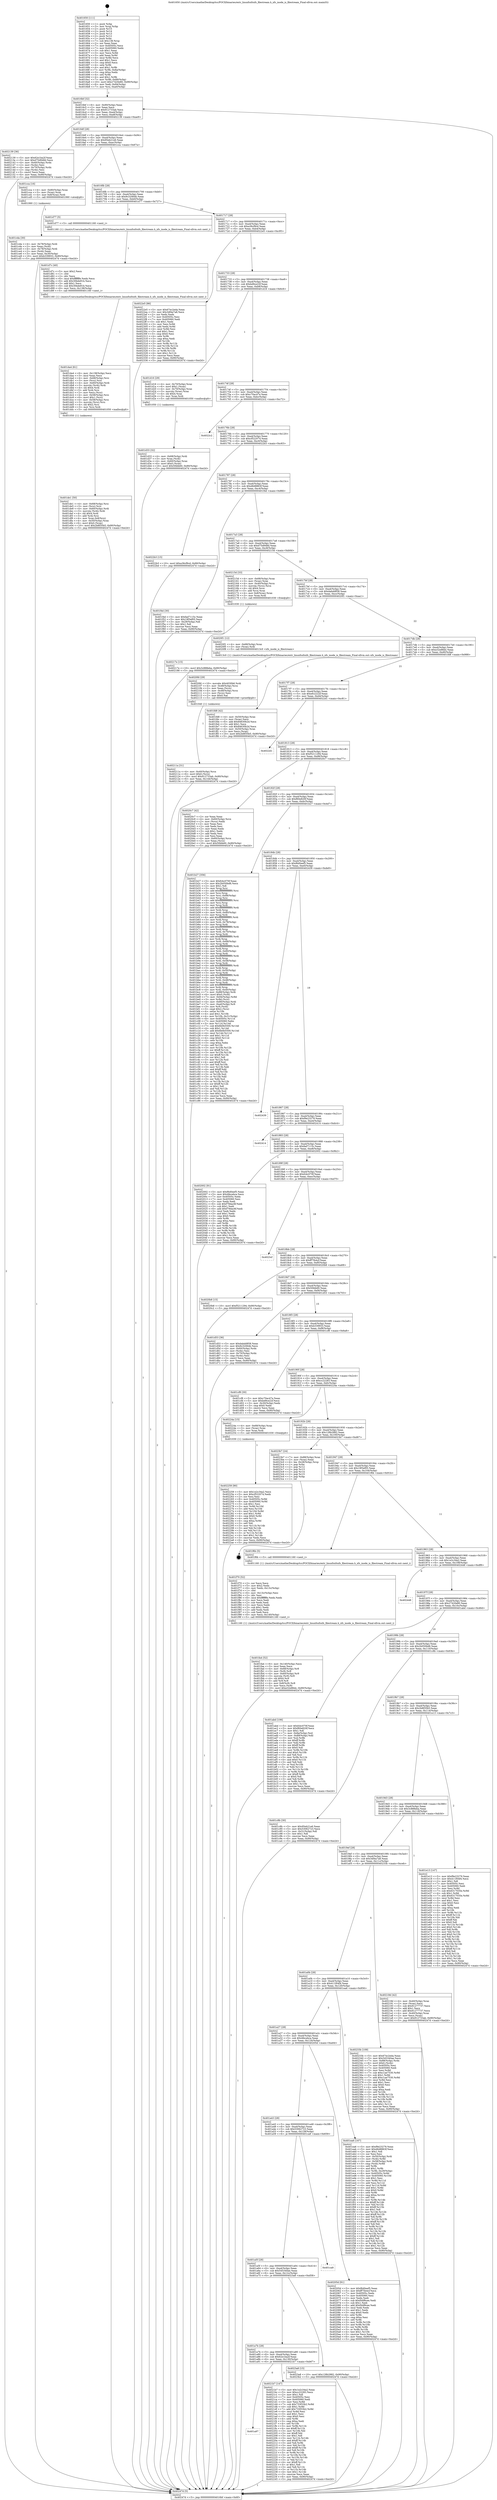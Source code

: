 digraph "0x401650" {
  label = "0x401650 (/mnt/c/Users/mathe/Desktop/tcc/POCII/binaries/extr_linuxfsxfsxfs_filestream.h_xfs_inode_is_filestream_Final-ollvm.out::main(0))"
  labelloc = "t"
  node[shape=record]

  Entry [label="",width=0.3,height=0.3,shape=circle,fillcolor=black,style=filled]
  "0x4016bf" [label="{
     0x4016bf [32]\l
     | [instrs]\l
     &nbsp;&nbsp;0x4016bf \<+6\>: mov -0x90(%rbp),%eax\l
     &nbsp;&nbsp;0x4016c5 \<+2\>: mov %eax,%ecx\l
     &nbsp;&nbsp;0x4016c7 \<+6\>: sub $0x912733ab,%ecx\l
     &nbsp;&nbsp;0x4016cd \<+6\>: mov %eax,-0xa4(%rbp)\l
     &nbsp;&nbsp;0x4016d3 \<+6\>: mov %ecx,-0xa8(%rbp)\l
     &nbsp;&nbsp;0x4016d9 \<+6\>: je 0000000000402139 \<main+0xae9\>\l
  }"]
  "0x402139" [label="{
     0x402139 [36]\l
     | [instrs]\l
     &nbsp;&nbsp;0x402139 \<+5\>: mov $0x62e1ba2f,%eax\l
     &nbsp;&nbsp;0x40213e \<+5\>: mov $0xd75d948d,%ecx\l
     &nbsp;&nbsp;0x402143 \<+4\>: mov -0x40(%rbp),%rdx\l
     &nbsp;&nbsp;0x402147 \<+2\>: mov (%rdx),%esi\l
     &nbsp;&nbsp;0x402149 \<+4\>: mov -0x70(%rbp),%rdx\l
     &nbsp;&nbsp;0x40214d \<+2\>: cmp (%rdx),%esi\l
     &nbsp;&nbsp;0x40214f \<+3\>: cmovl %ecx,%eax\l
     &nbsp;&nbsp;0x402152 \<+6\>: mov %eax,-0x90(%rbp)\l
     &nbsp;&nbsp;0x402158 \<+5\>: jmp 000000000040247d \<main+0xe2d\>\l
  }"]
  "0x4016df" [label="{
     0x4016df [28]\l
     | [instrs]\l
     &nbsp;&nbsp;0x4016df \<+5\>: jmp 00000000004016e4 \<main+0x94\>\l
     &nbsp;&nbsp;0x4016e4 \<+6\>: mov -0xa4(%rbp),%eax\l
     &nbsp;&nbsp;0x4016ea \<+5\>: sub $0x95eb21e6,%eax\l
     &nbsp;&nbsp;0x4016ef \<+6\>: mov %eax,-0xac(%rbp)\l
     &nbsp;&nbsp;0x4016f5 \<+6\>: je 0000000000401cca \<main+0x67a\>\l
  }"]
  Exit [label="",width=0.3,height=0.3,shape=circle,fillcolor=black,style=filled,peripheries=2]
  "0x401cca" [label="{
     0x401cca [16]\l
     | [instrs]\l
     &nbsp;&nbsp;0x401cca \<+4\>: mov -0x80(%rbp),%rax\l
     &nbsp;&nbsp;0x401cce \<+3\>: mov (%rax),%rax\l
     &nbsp;&nbsp;0x401cd1 \<+4\>: mov 0x8(%rax),%rdi\l
     &nbsp;&nbsp;0x401cd5 \<+5\>: call 0000000000401060 \<atoi@plt\>\l
     | [calls]\l
     &nbsp;&nbsp;0x401060 \{1\} (unknown)\l
  }"]
  "0x4016fb" [label="{
     0x4016fb [28]\l
     | [instrs]\l
     &nbsp;&nbsp;0x4016fb \<+5\>: jmp 0000000000401700 \<main+0xb0\>\l
     &nbsp;&nbsp;0x401700 \<+6\>: mov -0xa4(%rbp),%eax\l
     &nbsp;&nbsp;0x401706 \<+5\>: sub $0x9c32064b,%eax\l
     &nbsp;&nbsp;0x40170b \<+6\>: mov %eax,-0xb0(%rbp)\l
     &nbsp;&nbsp;0x401711 \<+6\>: je 0000000000401d77 \<main+0x727\>\l
  }"]
  "0x402259" [label="{
     0x402259 [90]\l
     | [instrs]\l
     &nbsp;&nbsp;0x402259 \<+5\>: mov $0x1e2c34a2,%ecx\l
     &nbsp;&nbsp;0x40225e \<+5\>: mov $0xcf522074,%edx\l
     &nbsp;&nbsp;0x402263 \<+2\>: xor %esi,%esi\l
     &nbsp;&nbsp;0x402265 \<+8\>: mov 0x40505c,%r8d\l
     &nbsp;&nbsp;0x40226d \<+8\>: mov 0x405060,%r9d\l
     &nbsp;&nbsp;0x402275 \<+3\>: sub $0x1,%esi\l
     &nbsp;&nbsp;0x402278 \<+3\>: mov %r8d,%r10d\l
     &nbsp;&nbsp;0x40227b \<+3\>: add %esi,%r10d\l
     &nbsp;&nbsp;0x40227e \<+4\>: imul %r10d,%r8d\l
     &nbsp;&nbsp;0x402282 \<+4\>: and $0x1,%r8d\l
     &nbsp;&nbsp;0x402286 \<+4\>: cmp $0x0,%r8d\l
     &nbsp;&nbsp;0x40228a \<+4\>: sete %r11b\l
     &nbsp;&nbsp;0x40228e \<+4\>: cmp $0xa,%r9d\l
     &nbsp;&nbsp;0x402292 \<+3\>: setl %bl\l
     &nbsp;&nbsp;0x402295 \<+3\>: mov %r11b,%r14b\l
     &nbsp;&nbsp;0x402298 \<+3\>: and %bl,%r14b\l
     &nbsp;&nbsp;0x40229b \<+3\>: xor %bl,%r11b\l
     &nbsp;&nbsp;0x40229e \<+3\>: or %r11b,%r14b\l
     &nbsp;&nbsp;0x4022a1 \<+4\>: test $0x1,%r14b\l
     &nbsp;&nbsp;0x4022a5 \<+3\>: cmovne %edx,%ecx\l
     &nbsp;&nbsp;0x4022a8 \<+6\>: mov %ecx,-0x90(%rbp)\l
     &nbsp;&nbsp;0x4022ae \<+5\>: jmp 000000000040247d \<main+0xe2d\>\l
  }"]
  "0x401d77" [label="{
     0x401d77 [5]\l
     | [instrs]\l
     &nbsp;&nbsp;0x401d77 \<+5\>: call 0000000000401160 \<next_i\>\l
     | [calls]\l
     &nbsp;&nbsp;0x401160 \{1\} (/mnt/c/Users/mathe/Desktop/tcc/POCII/binaries/extr_linuxfsxfsxfs_filestream.h_xfs_inode_is_filestream_Final-ollvm.out::next_i)\l
  }"]
  "0x401717" [label="{
     0x401717 [28]\l
     | [instrs]\l
     &nbsp;&nbsp;0x401717 \<+5\>: jmp 000000000040171c \<main+0xcc\>\l
     &nbsp;&nbsp;0x40171c \<+6\>: mov -0xa4(%rbp),%eax\l
     &nbsp;&nbsp;0x401722 \<+5\>: sub $0xa36cf9cd,%eax\l
     &nbsp;&nbsp;0x401727 \<+6\>: mov %eax,-0xb4(%rbp)\l
     &nbsp;&nbsp;0x40172d \<+6\>: je 00000000004022e5 \<main+0xc95\>\l
  }"]
  "0x401a97" [label="{
     0x401a97\l
  }", style=dashed]
  "0x4022e5" [label="{
     0x4022e5 [86]\l
     | [instrs]\l
     &nbsp;&nbsp;0x4022e5 \<+5\>: mov $0x67ec2eda,%eax\l
     &nbsp;&nbsp;0x4022ea \<+5\>: mov $0x3df4a7a8,%ecx\l
     &nbsp;&nbsp;0x4022ef \<+2\>: xor %edx,%edx\l
     &nbsp;&nbsp;0x4022f1 \<+7\>: mov 0x40505c,%esi\l
     &nbsp;&nbsp;0x4022f8 \<+7\>: mov 0x405060,%edi\l
     &nbsp;&nbsp;0x4022ff \<+3\>: sub $0x1,%edx\l
     &nbsp;&nbsp;0x402302 \<+3\>: mov %esi,%r8d\l
     &nbsp;&nbsp;0x402305 \<+3\>: add %edx,%r8d\l
     &nbsp;&nbsp;0x402308 \<+4\>: imul %r8d,%esi\l
     &nbsp;&nbsp;0x40230c \<+3\>: and $0x1,%esi\l
     &nbsp;&nbsp;0x40230f \<+3\>: cmp $0x0,%esi\l
     &nbsp;&nbsp;0x402312 \<+4\>: sete %r9b\l
     &nbsp;&nbsp;0x402316 \<+3\>: cmp $0xa,%edi\l
     &nbsp;&nbsp;0x402319 \<+4\>: setl %r10b\l
     &nbsp;&nbsp;0x40231d \<+3\>: mov %r9b,%r11b\l
     &nbsp;&nbsp;0x402320 \<+3\>: and %r10b,%r11b\l
     &nbsp;&nbsp;0x402323 \<+3\>: xor %r10b,%r9b\l
     &nbsp;&nbsp;0x402326 \<+3\>: or %r9b,%r11b\l
     &nbsp;&nbsp;0x402329 \<+4\>: test $0x1,%r11b\l
     &nbsp;&nbsp;0x40232d \<+3\>: cmovne %ecx,%eax\l
     &nbsp;&nbsp;0x402330 \<+6\>: mov %eax,-0x90(%rbp)\l
     &nbsp;&nbsp;0x402336 \<+5\>: jmp 000000000040247d \<main+0xe2d\>\l
  }"]
  "0x401733" [label="{
     0x401733 [28]\l
     | [instrs]\l
     &nbsp;&nbsp;0x401733 \<+5\>: jmp 0000000000401738 \<main+0xe8\>\l
     &nbsp;&nbsp;0x401738 \<+6\>: mov -0xa4(%rbp),%eax\l
     &nbsp;&nbsp;0x40173e \<+5\>: sub $0xbd9ce22f,%eax\l
     &nbsp;&nbsp;0x401743 \<+6\>: mov %eax,-0xb8(%rbp)\l
     &nbsp;&nbsp;0x401749 \<+6\>: je 0000000000401d16 \<main+0x6c6\>\l
  }"]
  "0x4021b7" [label="{
     0x4021b7 [147]\l
     | [instrs]\l
     &nbsp;&nbsp;0x4021b7 \<+5\>: mov $0x1e2c34a2,%eax\l
     &nbsp;&nbsp;0x4021bc \<+5\>: mov $0xcc22283,%ecx\l
     &nbsp;&nbsp;0x4021c1 \<+2\>: mov $0x1,%dl\l
     &nbsp;&nbsp;0x4021c3 \<+7\>: mov 0x40505c,%esi\l
     &nbsp;&nbsp;0x4021ca \<+7\>: mov 0x405060,%edi\l
     &nbsp;&nbsp;0x4021d1 \<+3\>: mov %esi,%r8d\l
     &nbsp;&nbsp;0x4021d4 \<+7\>: sub $0x733f33b2,%r8d\l
     &nbsp;&nbsp;0x4021db \<+4\>: sub $0x1,%r8d\l
     &nbsp;&nbsp;0x4021df \<+7\>: add $0x733f33b2,%r8d\l
     &nbsp;&nbsp;0x4021e6 \<+4\>: imul %r8d,%esi\l
     &nbsp;&nbsp;0x4021ea \<+3\>: and $0x1,%esi\l
     &nbsp;&nbsp;0x4021ed \<+3\>: cmp $0x0,%esi\l
     &nbsp;&nbsp;0x4021f0 \<+4\>: sete %r9b\l
     &nbsp;&nbsp;0x4021f4 \<+3\>: cmp $0xa,%edi\l
     &nbsp;&nbsp;0x4021f7 \<+4\>: setl %r10b\l
     &nbsp;&nbsp;0x4021fb \<+3\>: mov %r9b,%r11b\l
     &nbsp;&nbsp;0x4021fe \<+4\>: xor $0xff,%r11b\l
     &nbsp;&nbsp;0x402202 \<+3\>: mov %r10b,%bl\l
     &nbsp;&nbsp;0x402205 \<+3\>: xor $0xff,%bl\l
     &nbsp;&nbsp;0x402208 \<+3\>: xor $0x1,%dl\l
     &nbsp;&nbsp;0x40220b \<+3\>: mov %r11b,%r14b\l
     &nbsp;&nbsp;0x40220e \<+4\>: and $0xff,%r14b\l
     &nbsp;&nbsp;0x402212 \<+3\>: and %dl,%r9b\l
     &nbsp;&nbsp;0x402215 \<+3\>: mov %bl,%r15b\l
     &nbsp;&nbsp;0x402218 \<+4\>: and $0xff,%r15b\l
     &nbsp;&nbsp;0x40221c \<+3\>: and %dl,%r10b\l
     &nbsp;&nbsp;0x40221f \<+3\>: or %r9b,%r14b\l
     &nbsp;&nbsp;0x402222 \<+3\>: or %r10b,%r15b\l
     &nbsp;&nbsp;0x402225 \<+3\>: xor %r15b,%r14b\l
     &nbsp;&nbsp;0x402228 \<+3\>: or %bl,%r11b\l
     &nbsp;&nbsp;0x40222b \<+4\>: xor $0xff,%r11b\l
     &nbsp;&nbsp;0x40222f \<+3\>: or $0x1,%dl\l
     &nbsp;&nbsp;0x402232 \<+3\>: and %dl,%r11b\l
     &nbsp;&nbsp;0x402235 \<+3\>: or %r11b,%r14b\l
     &nbsp;&nbsp;0x402238 \<+4\>: test $0x1,%r14b\l
     &nbsp;&nbsp;0x40223c \<+3\>: cmovne %ecx,%eax\l
     &nbsp;&nbsp;0x40223f \<+6\>: mov %eax,-0x90(%rbp)\l
     &nbsp;&nbsp;0x402245 \<+5\>: jmp 000000000040247d \<main+0xe2d\>\l
  }"]
  "0x401d16" [label="{
     0x401d16 [29]\l
     | [instrs]\l
     &nbsp;&nbsp;0x401d16 \<+4\>: mov -0x70(%rbp),%rax\l
     &nbsp;&nbsp;0x401d1a \<+6\>: movl $0x1,(%rax)\l
     &nbsp;&nbsp;0x401d20 \<+4\>: mov -0x70(%rbp),%rax\l
     &nbsp;&nbsp;0x401d24 \<+3\>: movslq (%rax),%rax\l
     &nbsp;&nbsp;0x401d27 \<+4\>: shl $0x4,%rax\l
     &nbsp;&nbsp;0x401d2b \<+3\>: mov %rax,%rdi\l
     &nbsp;&nbsp;0x401d2e \<+5\>: call 0000000000401050 \<malloc@plt\>\l
     | [calls]\l
     &nbsp;&nbsp;0x401050 \{1\} (unknown)\l
  }"]
  "0x40174f" [label="{
     0x40174f [28]\l
     | [instrs]\l
     &nbsp;&nbsp;0x40174f \<+5\>: jmp 0000000000401754 \<main+0x104\>\l
     &nbsp;&nbsp;0x401754 \<+6\>: mov -0xa4(%rbp),%eax\l
     &nbsp;&nbsp;0x40175a \<+5\>: sub $0xc70ac47e,%eax\l
     &nbsp;&nbsp;0x40175f \<+6\>: mov %eax,-0xbc(%rbp)\l
     &nbsp;&nbsp;0x401765 \<+6\>: je 00000000004022c2 \<main+0xc72\>\l
  }"]
  "0x401a7b" [label="{
     0x401a7b [28]\l
     | [instrs]\l
     &nbsp;&nbsp;0x401a7b \<+5\>: jmp 0000000000401a80 \<main+0x430\>\l
     &nbsp;&nbsp;0x401a80 \<+6\>: mov -0xa4(%rbp),%eax\l
     &nbsp;&nbsp;0x401a86 \<+5\>: sub $0x62e1ba2f,%eax\l
     &nbsp;&nbsp;0x401a8b \<+6\>: mov %eax,-0x130(%rbp)\l
     &nbsp;&nbsp;0x401a91 \<+6\>: je 00000000004021b7 \<main+0xb67\>\l
  }"]
  "0x4022c2" [label="{
     0x4022c2\l
  }", style=dashed]
  "0x40176b" [label="{
     0x40176b [28]\l
     | [instrs]\l
     &nbsp;&nbsp;0x40176b \<+5\>: jmp 0000000000401770 \<main+0x120\>\l
     &nbsp;&nbsp;0x401770 \<+6\>: mov -0xa4(%rbp),%eax\l
     &nbsp;&nbsp;0x401776 \<+5\>: sub $0xcf522074,%eax\l
     &nbsp;&nbsp;0x40177b \<+6\>: mov %eax,-0xc0(%rbp)\l
     &nbsp;&nbsp;0x401781 \<+6\>: je 00000000004022b3 \<main+0xc63\>\l
  }"]
  "0x4023a8" [label="{
     0x4023a8 [15]\l
     | [instrs]\l
     &nbsp;&nbsp;0x4023a8 \<+10\>: movl $0x128b2882,-0x90(%rbp)\l
     &nbsp;&nbsp;0x4023b2 \<+5\>: jmp 000000000040247d \<main+0xe2d\>\l
  }"]
  "0x4022b3" [label="{
     0x4022b3 [15]\l
     | [instrs]\l
     &nbsp;&nbsp;0x4022b3 \<+10\>: movl $0xa36cf9cd,-0x90(%rbp)\l
     &nbsp;&nbsp;0x4022bd \<+5\>: jmp 000000000040247d \<main+0xe2d\>\l
  }"]
  "0x401787" [label="{
     0x401787 [28]\l
     | [instrs]\l
     &nbsp;&nbsp;0x401787 \<+5\>: jmp 000000000040178c \<main+0x13c\>\l
     &nbsp;&nbsp;0x40178c \<+6\>: mov -0xa4(%rbp),%eax\l
     &nbsp;&nbsp;0x401792 \<+5\>: sub $0xd6d8863f,%eax\l
     &nbsp;&nbsp;0x401797 \<+6\>: mov %eax,-0xc4(%rbp)\l
     &nbsp;&nbsp;0x40179d \<+6\>: je 0000000000401f4d \<main+0x8fd\>\l
  }"]
  "0x401a5f" [label="{
     0x401a5f [28]\l
     | [instrs]\l
     &nbsp;&nbsp;0x401a5f \<+5\>: jmp 0000000000401a64 \<main+0x414\>\l
     &nbsp;&nbsp;0x401a64 \<+6\>: mov -0xa4(%rbp),%eax\l
     &nbsp;&nbsp;0x401a6a \<+5\>: sub $0x545340ae,%eax\l
     &nbsp;&nbsp;0x401a6f \<+6\>: mov %eax,-0x12c(%rbp)\l
     &nbsp;&nbsp;0x401a75 \<+6\>: je 00000000004023a8 \<main+0xd58\>\l
  }"]
  "0x401f4d" [label="{
     0x401f4d [30]\l
     | [instrs]\l
     &nbsp;&nbsp;0x401f4d \<+5\>: mov $0xfad7115c,%eax\l
     &nbsp;&nbsp;0x401f52 \<+5\>: mov $0x19f3ef05,%ecx\l
     &nbsp;&nbsp;0x401f57 \<+3\>: mov -0x29(%rbp),%dl\l
     &nbsp;&nbsp;0x401f5a \<+3\>: test $0x1,%dl\l
     &nbsp;&nbsp;0x401f5d \<+3\>: cmovne %ecx,%eax\l
     &nbsp;&nbsp;0x401f60 \<+6\>: mov %eax,-0x90(%rbp)\l
     &nbsp;&nbsp;0x401f66 \<+5\>: jmp 000000000040247d \<main+0xe2d\>\l
  }"]
  "0x4017a3" [label="{
     0x4017a3 [28]\l
     | [instrs]\l
     &nbsp;&nbsp;0x4017a3 \<+5\>: jmp 00000000004017a8 \<main+0x158\>\l
     &nbsp;&nbsp;0x4017a8 \<+6\>: mov -0xa4(%rbp),%eax\l
     &nbsp;&nbsp;0x4017ae \<+5\>: sub $0xd75d948d,%eax\l
     &nbsp;&nbsp;0x4017b3 \<+6\>: mov %eax,-0xc8(%rbp)\l
     &nbsp;&nbsp;0x4017b9 \<+6\>: je 000000000040215d \<main+0xb0d\>\l
  }"]
  "0x401ca9" [label="{
     0x401ca9\l
  }", style=dashed]
  "0x40215d" [label="{
     0x40215d [33]\l
     | [instrs]\l
     &nbsp;&nbsp;0x40215d \<+4\>: mov -0x68(%rbp),%rax\l
     &nbsp;&nbsp;0x402161 \<+3\>: mov (%rax),%rax\l
     &nbsp;&nbsp;0x402164 \<+4\>: mov -0x40(%rbp),%rcx\l
     &nbsp;&nbsp;0x402168 \<+3\>: movslq (%rcx),%rcx\l
     &nbsp;&nbsp;0x40216b \<+4\>: shl $0x4,%rcx\l
     &nbsp;&nbsp;0x40216f \<+3\>: add %rcx,%rax\l
     &nbsp;&nbsp;0x402172 \<+4\>: mov 0x8(%rax),%rax\l
     &nbsp;&nbsp;0x402176 \<+3\>: mov %rax,%rdi\l
     &nbsp;&nbsp;0x402179 \<+5\>: call 0000000000401030 \<free@plt\>\l
     | [calls]\l
     &nbsp;&nbsp;0x401030 \{1\} (unknown)\l
  }"]
  "0x4017bf" [label="{
     0x4017bf [28]\l
     | [instrs]\l
     &nbsp;&nbsp;0x4017bf \<+5\>: jmp 00000000004017c4 \<main+0x174\>\l
     &nbsp;&nbsp;0x4017c4 \<+6\>: mov -0xa4(%rbp),%eax\l
     &nbsp;&nbsp;0x4017ca \<+5\>: sub $0xdabdd858,%eax\l
     &nbsp;&nbsp;0x4017cf \<+6\>: mov %eax,-0xcc(%rbp)\l
     &nbsp;&nbsp;0x4017d5 \<+6\>: je 00000000004020f1 \<main+0xaa1\>\l
  }"]
  "0x40217e" [label="{
     0x40217e [15]\l
     | [instrs]\l
     &nbsp;&nbsp;0x40217e \<+10\>: movl $0x3c888eba,-0x90(%rbp)\l
     &nbsp;&nbsp;0x402188 \<+5\>: jmp 000000000040247d \<main+0xe2d\>\l
  }"]
  "0x4020f1" [label="{
     0x4020f1 [12]\l
     | [instrs]\l
     &nbsp;&nbsp;0x4020f1 \<+4\>: mov -0x68(%rbp),%rax\l
     &nbsp;&nbsp;0x4020f5 \<+3\>: mov (%rax),%rdi\l
     &nbsp;&nbsp;0x4020f8 \<+5\>: call 00000000004013c0 \<xfs_inode_is_filestream\>\l
     | [calls]\l
     &nbsp;&nbsp;0x4013c0 \{1\} (/mnt/c/Users/mathe/Desktop/tcc/POCII/binaries/extr_linuxfsxfsxfs_filestream.h_xfs_inode_is_filestream_Final-ollvm.out::xfs_inode_is_filestream)\l
  }"]
  "0x4017db" [label="{
     0x4017db [28]\l
     | [instrs]\l
     &nbsp;&nbsp;0x4017db \<+5\>: jmp 00000000004017e0 \<main+0x190\>\l
     &nbsp;&nbsp;0x4017e0 \<+6\>: mov -0xa4(%rbp),%eax\l
     &nbsp;&nbsp;0x4017e6 \<+5\>: sub $0xe32e86dc,%eax\l
     &nbsp;&nbsp;0x4017eb \<+6\>: mov %eax,-0xd0(%rbp)\l
     &nbsp;&nbsp;0x4017f1 \<+6\>: je 0000000000401fd8 \<main+0x988\>\l
  }"]
  "0x40211a" [label="{
     0x40211a [31]\l
     | [instrs]\l
     &nbsp;&nbsp;0x40211a \<+4\>: mov -0x40(%rbp),%rcx\l
     &nbsp;&nbsp;0x40211e \<+6\>: movl $0x0,(%rcx)\l
     &nbsp;&nbsp;0x402124 \<+10\>: movl $0x912733ab,-0x90(%rbp)\l
     &nbsp;&nbsp;0x40212e \<+6\>: mov %eax,-0x144(%rbp)\l
     &nbsp;&nbsp;0x402134 \<+5\>: jmp 000000000040247d \<main+0xe2d\>\l
  }"]
  "0x401fd8" [label="{
     0x401fd8 [42]\l
     | [instrs]\l
     &nbsp;&nbsp;0x401fd8 \<+4\>: mov -0x50(%rbp),%rax\l
     &nbsp;&nbsp;0x401fdc \<+2\>: mov (%rax),%ecx\l
     &nbsp;&nbsp;0x401fde \<+6\>: add $0x84630b2d,%ecx\l
     &nbsp;&nbsp;0x401fe4 \<+3\>: add $0x1,%ecx\l
     &nbsp;&nbsp;0x401fe7 \<+6\>: sub $0x84630b2d,%ecx\l
     &nbsp;&nbsp;0x401fed \<+4\>: mov -0x50(%rbp),%rax\l
     &nbsp;&nbsp;0x401ff1 \<+2\>: mov %ecx,(%rax)\l
     &nbsp;&nbsp;0x401ff3 \<+10\>: movl $0x2b8f35b5,-0x90(%rbp)\l
     &nbsp;&nbsp;0x401ffd \<+5\>: jmp 000000000040247d \<main+0xe2d\>\l
  }"]
  "0x4017f7" [label="{
     0x4017f7 [28]\l
     | [instrs]\l
     &nbsp;&nbsp;0x4017f7 \<+5\>: jmp 00000000004017fc \<main+0x1ac\>\l
     &nbsp;&nbsp;0x4017fc \<+6\>: mov -0xa4(%rbp),%eax\l
     &nbsp;&nbsp;0x401802 \<+5\>: sub $0xefc2222f,%eax\l
     &nbsp;&nbsp;0x401807 \<+6\>: mov %eax,-0xd4(%rbp)\l
     &nbsp;&nbsp;0x40180d \<+6\>: je 00000000004022d1 \<main+0xc81\>\l
  }"]
  "0x4020fd" [label="{
     0x4020fd [29]\l
     | [instrs]\l
     &nbsp;&nbsp;0x4020fd \<+10\>: movabs $0x4030b6,%rdi\l
     &nbsp;&nbsp;0x402107 \<+4\>: mov -0x48(%rbp),%rcx\l
     &nbsp;&nbsp;0x40210b \<+2\>: mov %eax,(%rcx)\l
     &nbsp;&nbsp;0x40210d \<+4\>: mov -0x48(%rbp),%rcx\l
     &nbsp;&nbsp;0x402111 \<+2\>: mov (%rcx),%esi\l
     &nbsp;&nbsp;0x402113 \<+2\>: mov $0x0,%al\l
     &nbsp;&nbsp;0x402115 \<+5\>: call 0000000000401040 \<printf@plt\>\l
     | [calls]\l
     &nbsp;&nbsp;0x401040 \{1\} (unknown)\l
  }"]
  "0x4022d1" [label="{
     0x4022d1\l
  }", style=dashed]
  "0x401813" [label="{
     0x401813 [28]\l
     | [instrs]\l
     &nbsp;&nbsp;0x401813 \<+5\>: jmp 0000000000401818 \<main+0x1c8\>\l
     &nbsp;&nbsp;0x401818 \<+6\>: mov -0xa4(%rbp),%eax\l
     &nbsp;&nbsp;0x40181e \<+5\>: sub $0xf5211294,%eax\l
     &nbsp;&nbsp;0x401823 \<+6\>: mov %eax,-0xd8(%rbp)\l
     &nbsp;&nbsp;0x401829 \<+6\>: je 00000000004020c7 \<main+0xa77\>\l
  }"]
  "0x401a43" [label="{
     0x401a43 [28]\l
     | [instrs]\l
     &nbsp;&nbsp;0x401a43 \<+5\>: jmp 0000000000401a48 \<main+0x3f8\>\l
     &nbsp;&nbsp;0x401a48 \<+6\>: mov -0xa4(%rbp),%eax\l
     &nbsp;&nbsp;0x401a4e \<+5\>: sub $0x53062723,%eax\l
     &nbsp;&nbsp;0x401a53 \<+6\>: mov %eax,-0x128(%rbp)\l
     &nbsp;&nbsp;0x401a59 \<+6\>: je 0000000000401ca9 \<main+0x659\>\l
  }"]
  "0x4020c7" [label="{
     0x4020c7 [42]\l
     | [instrs]\l
     &nbsp;&nbsp;0x4020c7 \<+2\>: xor %eax,%eax\l
     &nbsp;&nbsp;0x4020c9 \<+4\>: mov -0x60(%rbp),%rcx\l
     &nbsp;&nbsp;0x4020cd \<+2\>: mov (%rcx),%edx\l
     &nbsp;&nbsp;0x4020cf \<+2\>: mov %eax,%esi\l
     &nbsp;&nbsp;0x4020d1 \<+2\>: sub %edx,%esi\l
     &nbsp;&nbsp;0x4020d3 \<+2\>: mov %eax,%edx\l
     &nbsp;&nbsp;0x4020d5 \<+3\>: sub $0x1,%edx\l
     &nbsp;&nbsp;0x4020d8 \<+2\>: add %edx,%esi\l
     &nbsp;&nbsp;0x4020da \<+2\>: sub %esi,%eax\l
     &nbsp;&nbsp;0x4020dc \<+4\>: mov -0x60(%rbp),%rcx\l
     &nbsp;&nbsp;0x4020e0 \<+2\>: mov %eax,(%rcx)\l
     &nbsp;&nbsp;0x4020e2 \<+10\>: movl $0x50bfe60,-0x90(%rbp)\l
     &nbsp;&nbsp;0x4020ec \<+5\>: jmp 000000000040247d \<main+0xe2d\>\l
  }"]
  "0x40182f" [label="{
     0x40182f [28]\l
     | [instrs]\l
     &nbsp;&nbsp;0x40182f \<+5\>: jmp 0000000000401834 \<main+0x1e4\>\l
     &nbsp;&nbsp;0x401834 \<+6\>: mov -0xa4(%rbp),%eax\l
     &nbsp;&nbsp;0x40183a \<+5\>: sub $0xf60e820f,%eax\l
     &nbsp;&nbsp;0x40183f \<+6\>: mov %eax,-0xdc(%rbp)\l
     &nbsp;&nbsp;0x401845 \<+6\>: je 0000000000401b27 \<main+0x4d7\>\l
  }"]
  "0x40205d" [label="{
     0x40205d [91]\l
     | [instrs]\l
     &nbsp;&nbsp;0x40205d \<+5\>: mov $0xf6d0eef5,%eax\l
     &nbsp;&nbsp;0x402062 \<+5\>: mov $0xff75b4cf,%ecx\l
     &nbsp;&nbsp;0x402067 \<+7\>: mov 0x40505c,%edx\l
     &nbsp;&nbsp;0x40206e \<+7\>: mov 0x405060,%esi\l
     &nbsp;&nbsp;0x402075 \<+2\>: mov %edx,%edi\l
     &nbsp;&nbsp;0x402077 \<+6\>: sub $0xf44f8cee,%edi\l
     &nbsp;&nbsp;0x40207d \<+3\>: sub $0x1,%edi\l
     &nbsp;&nbsp;0x402080 \<+6\>: add $0xf44f8cee,%edi\l
     &nbsp;&nbsp;0x402086 \<+3\>: imul %edi,%edx\l
     &nbsp;&nbsp;0x402089 \<+3\>: and $0x1,%edx\l
     &nbsp;&nbsp;0x40208c \<+3\>: cmp $0x0,%edx\l
     &nbsp;&nbsp;0x40208f \<+4\>: sete %r8b\l
     &nbsp;&nbsp;0x402093 \<+3\>: cmp $0xa,%esi\l
     &nbsp;&nbsp;0x402096 \<+4\>: setl %r9b\l
     &nbsp;&nbsp;0x40209a \<+3\>: mov %r8b,%r10b\l
     &nbsp;&nbsp;0x40209d \<+3\>: and %r9b,%r10b\l
     &nbsp;&nbsp;0x4020a0 \<+3\>: xor %r9b,%r8b\l
     &nbsp;&nbsp;0x4020a3 \<+3\>: or %r8b,%r10b\l
     &nbsp;&nbsp;0x4020a6 \<+4\>: test $0x1,%r10b\l
     &nbsp;&nbsp;0x4020aa \<+3\>: cmovne %ecx,%eax\l
     &nbsp;&nbsp;0x4020ad \<+6\>: mov %eax,-0x90(%rbp)\l
     &nbsp;&nbsp;0x4020b3 \<+5\>: jmp 000000000040247d \<main+0xe2d\>\l
  }"]
  "0x401b27" [label="{
     0x401b27 [356]\l
     | [instrs]\l
     &nbsp;&nbsp;0x401b27 \<+5\>: mov $0xfcbc070f,%eax\l
     &nbsp;&nbsp;0x401b2c \<+5\>: mov $0x2b050bd6,%ecx\l
     &nbsp;&nbsp;0x401b31 \<+2\>: mov $0x1,%dl\l
     &nbsp;&nbsp;0x401b33 \<+3\>: mov %rsp,%rsi\l
     &nbsp;&nbsp;0x401b36 \<+4\>: add $0xfffffffffffffff0,%rsi\l
     &nbsp;&nbsp;0x401b3a \<+3\>: mov %rsi,%rsp\l
     &nbsp;&nbsp;0x401b3d \<+7\>: mov %rsi,-0x88(%rbp)\l
     &nbsp;&nbsp;0x401b44 \<+3\>: mov %rsp,%rsi\l
     &nbsp;&nbsp;0x401b47 \<+4\>: add $0xfffffffffffffff0,%rsi\l
     &nbsp;&nbsp;0x401b4b \<+3\>: mov %rsi,%rsp\l
     &nbsp;&nbsp;0x401b4e \<+3\>: mov %rsp,%rdi\l
     &nbsp;&nbsp;0x401b51 \<+4\>: add $0xfffffffffffffff0,%rdi\l
     &nbsp;&nbsp;0x401b55 \<+3\>: mov %rdi,%rsp\l
     &nbsp;&nbsp;0x401b58 \<+4\>: mov %rdi,-0x80(%rbp)\l
     &nbsp;&nbsp;0x401b5c \<+3\>: mov %rsp,%rdi\l
     &nbsp;&nbsp;0x401b5f \<+4\>: add $0xfffffffffffffff0,%rdi\l
     &nbsp;&nbsp;0x401b63 \<+3\>: mov %rdi,%rsp\l
     &nbsp;&nbsp;0x401b66 \<+4\>: mov %rdi,-0x78(%rbp)\l
     &nbsp;&nbsp;0x401b6a \<+3\>: mov %rsp,%rdi\l
     &nbsp;&nbsp;0x401b6d \<+4\>: add $0xfffffffffffffff0,%rdi\l
     &nbsp;&nbsp;0x401b71 \<+3\>: mov %rdi,%rsp\l
     &nbsp;&nbsp;0x401b74 \<+4\>: mov %rdi,-0x70(%rbp)\l
     &nbsp;&nbsp;0x401b78 \<+3\>: mov %rsp,%rdi\l
     &nbsp;&nbsp;0x401b7b \<+4\>: add $0xfffffffffffffff0,%rdi\l
     &nbsp;&nbsp;0x401b7f \<+3\>: mov %rdi,%rsp\l
     &nbsp;&nbsp;0x401b82 \<+4\>: mov %rdi,-0x68(%rbp)\l
     &nbsp;&nbsp;0x401b86 \<+3\>: mov %rsp,%rdi\l
     &nbsp;&nbsp;0x401b89 \<+4\>: add $0xfffffffffffffff0,%rdi\l
     &nbsp;&nbsp;0x401b8d \<+3\>: mov %rdi,%rsp\l
     &nbsp;&nbsp;0x401b90 \<+4\>: mov %rdi,-0x60(%rbp)\l
     &nbsp;&nbsp;0x401b94 \<+3\>: mov %rsp,%rdi\l
     &nbsp;&nbsp;0x401b97 \<+4\>: add $0xfffffffffffffff0,%rdi\l
     &nbsp;&nbsp;0x401b9b \<+3\>: mov %rdi,%rsp\l
     &nbsp;&nbsp;0x401b9e \<+4\>: mov %rdi,-0x58(%rbp)\l
     &nbsp;&nbsp;0x401ba2 \<+3\>: mov %rsp,%rdi\l
     &nbsp;&nbsp;0x401ba5 \<+4\>: add $0xfffffffffffffff0,%rdi\l
     &nbsp;&nbsp;0x401ba9 \<+3\>: mov %rdi,%rsp\l
     &nbsp;&nbsp;0x401bac \<+4\>: mov %rdi,-0x50(%rbp)\l
     &nbsp;&nbsp;0x401bb0 \<+3\>: mov %rsp,%rdi\l
     &nbsp;&nbsp;0x401bb3 \<+4\>: add $0xfffffffffffffff0,%rdi\l
     &nbsp;&nbsp;0x401bb7 \<+3\>: mov %rdi,%rsp\l
     &nbsp;&nbsp;0x401bba \<+4\>: mov %rdi,-0x48(%rbp)\l
     &nbsp;&nbsp;0x401bbe \<+3\>: mov %rsp,%rdi\l
     &nbsp;&nbsp;0x401bc1 \<+4\>: add $0xfffffffffffffff0,%rdi\l
     &nbsp;&nbsp;0x401bc5 \<+3\>: mov %rdi,%rsp\l
     &nbsp;&nbsp;0x401bc8 \<+4\>: mov %rdi,-0x40(%rbp)\l
     &nbsp;&nbsp;0x401bcc \<+7\>: mov -0x88(%rbp),%rdi\l
     &nbsp;&nbsp;0x401bd3 \<+6\>: movl $0x0,(%rdi)\l
     &nbsp;&nbsp;0x401bd9 \<+7\>: mov -0x94(%rbp),%r8d\l
     &nbsp;&nbsp;0x401be0 \<+3\>: mov %r8d,(%rsi)\l
     &nbsp;&nbsp;0x401be3 \<+4\>: mov -0x80(%rbp),%rdi\l
     &nbsp;&nbsp;0x401be7 \<+7\>: mov -0xa0(%rbp),%r9\l
     &nbsp;&nbsp;0x401bee \<+3\>: mov %r9,(%rdi)\l
     &nbsp;&nbsp;0x401bf1 \<+3\>: cmpl $0x2,(%rsi)\l
     &nbsp;&nbsp;0x401bf4 \<+4\>: setne %r10b\l
     &nbsp;&nbsp;0x401bf8 \<+4\>: and $0x1,%r10b\l
     &nbsp;&nbsp;0x401bfc \<+4\>: mov %r10b,-0x31(%rbp)\l
     &nbsp;&nbsp;0x401c00 \<+8\>: mov 0x40505c,%r11d\l
     &nbsp;&nbsp;0x401c08 \<+7\>: mov 0x405060,%ebx\l
     &nbsp;&nbsp;0x401c0f \<+3\>: mov %r11d,%r14d\l
     &nbsp;&nbsp;0x401c12 \<+7\>: sub $0x6b0b5500,%r14d\l
     &nbsp;&nbsp;0x401c19 \<+4\>: sub $0x1,%r14d\l
     &nbsp;&nbsp;0x401c1d \<+7\>: add $0x6b0b5500,%r14d\l
     &nbsp;&nbsp;0x401c24 \<+4\>: imul %r14d,%r11d\l
     &nbsp;&nbsp;0x401c28 \<+4\>: and $0x1,%r11d\l
     &nbsp;&nbsp;0x401c2c \<+4\>: cmp $0x0,%r11d\l
     &nbsp;&nbsp;0x401c30 \<+4\>: sete %r10b\l
     &nbsp;&nbsp;0x401c34 \<+3\>: cmp $0xa,%ebx\l
     &nbsp;&nbsp;0x401c37 \<+4\>: setl %r15b\l
     &nbsp;&nbsp;0x401c3b \<+3\>: mov %r10b,%r12b\l
     &nbsp;&nbsp;0x401c3e \<+4\>: xor $0xff,%r12b\l
     &nbsp;&nbsp;0x401c42 \<+3\>: mov %r15b,%r13b\l
     &nbsp;&nbsp;0x401c45 \<+4\>: xor $0xff,%r13b\l
     &nbsp;&nbsp;0x401c49 \<+3\>: xor $0x1,%dl\l
     &nbsp;&nbsp;0x401c4c \<+3\>: mov %r12b,%sil\l
     &nbsp;&nbsp;0x401c4f \<+4\>: and $0xff,%sil\l
     &nbsp;&nbsp;0x401c53 \<+3\>: and %dl,%r10b\l
     &nbsp;&nbsp;0x401c56 \<+3\>: mov %r13b,%dil\l
     &nbsp;&nbsp;0x401c59 \<+4\>: and $0xff,%dil\l
     &nbsp;&nbsp;0x401c5d \<+3\>: and %dl,%r15b\l
     &nbsp;&nbsp;0x401c60 \<+3\>: or %r10b,%sil\l
     &nbsp;&nbsp;0x401c63 \<+3\>: or %r15b,%dil\l
     &nbsp;&nbsp;0x401c66 \<+3\>: xor %dil,%sil\l
     &nbsp;&nbsp;0x401c69 \<+3\>: or %r13b,%r12b\l
     &nbsp;&nbsp;0x401c6c \<+4\>: xor $0xff,%r12b\l
     &nbsp;&nbsp;0x401c70 \<+3\>: or $0x1,%dl\l
     &nbsp;&nbsp;0x401c73 \<+3\>: and %dl,%r12b\l
     &nbsp;&nbsp;0x401c76 \<+3\>: or %r12b,%sil\l
     &nbsp;&nbsp;0x401c79 \<+4\>: test $0x1,%sil\l
     &nbsp;&nbsp;0x401c7d \<+3\>: cmovne %ecx,%eax\l
     &nbsp;&nbsp;0x401c80 \<+6\>: mov %eax,-0x90(%rbp)\l
     &nbsp;&nbsp;0x401c86 \<+5\>: jmp 000000000040247d \<main+0xe2d\>\l
  }"]
  "0x40184b" [label="{
     0x40184b [28]\l
     | [instrs]\l
     &nbsp;&nbsp;0x40184b \<+5\>: jmp 0000000000401850 \<main+0x200\>\l
     &nbsp;&nbsp;0x401850 \<+6\>: mov -0xa4(%rbp),%eax\l
     &nbsp;&nbsp;0x401856 \<+5\>: sub $0xf6d0eef5,%eax\l
     &nbsp;&nbsp;0x40185b \<+6\>: mov %eax,-0xe0(%rbp)\l
     &nbsp;&nbsp;0x401861 \<+6\>: je 0000000000402439 \<main+0xde9\>\l
  }"]
  "0x401fa4" [label="{
     0x401fa4 [52]\l
     | [instrs]\l
     &nbsp;&nbsp;0x401fa4 \<+6\>: mov -0x140(%rbp),%ecx\l
     &nbsp;&nbsp;0x401faa \<+3\>: imul %eax,%ecx\l
     &nbsp;&nbsp;0x401fad \<+4\>: mov -0x68(%rbp),%r8\l
     &nbsp;&nbsp;0x401fb1 \<+3\>: mov (%r8),%r8\l
     &nbsp;&nbsp;0x401fb4 \<+4\>: mov -0x60(%rbp),%r9\l
     &nbsp;&nbsp;0x401fb8 \<+3\>: movslq (%r9),%r9\l
     &nbsp;&nbsp;0x401fbb \<+4\>: shl $0x4,%r9\l
     &nbsp;&nbsp;0x401fbf \<+3\>: add %r9,%r8\l
     &nbsp;&nbsp;0x401fc2 \<+4\>: mov 0x8(%r8),%r8\l
     &nbsp;&nbsp;0x401fc6 \<+3\>: mov %ecx,(%r8)\l
     &nbsp;&nbsp;0x401fc9 \<+10\>: movl $0xe32e86dc,-0x90(%rbp)\l
     &nbsp;&nbsp;0x401fd3 \<+5\>: jmp 000000000040247d \<main+0xe2d\>\l
  }"]
  "0x402439" [label="{
     0x402439\l
  }", style=dashed]
  "0x401867" [label="{
     0x401867 [28]\l
     | [instrs]\l
     &nbsp;&nbsp;0x401867 \<+5\>: jmp 000000000040186c \<main+0x21c\>\l
     &nbsp;&nbsp;0x40186c \<+6\>: mov -0xa4(%rbp),%eax\l
     &nbsp;&nbsp;0x401872 \<+5\>: sub $0xf9e23279,%eax\l
     &nbsp;&nbsp;0x401877 \<+6\>: mov %eax,-0xe4(%rbp)\l
     &nbsp;&nbsp;0x40187d \<+6\>: je 0000000000402414 \<main+0xdc4\>\l
  }"]
  "0x401f70" [label="{
     0x401f70 [52]\l
     | [instrs]\l
     &nbsp;&nbsp;0x401f70 \<+2\>: xor %ecx,%ecx\l
     &nbsp;&nbsp;0x401f72 \<+5\>: mov $0x2,%edx\l
     &nbsp;&nbsp;0x401f77 \<+6\>: mov %edx,-0x13c(%rbp)\l
     &nbsp;&nbsp;0x401f7d \<+1\>: cltd\l
     &nbsp;&nbsp;0x401f7e \<+6\>: mov -0x13c(%rbp),%esi\l
     &nbsp;&nbsp;0x401f84 \<+2\>: idiv %esi\l
     &nbsp;&nbsp;0x401f86 \<+6\>: imul $0xfffffffe,%edx,%edx\l
     &nbsp;&nbsp;0x401f8c \<+2\>: mov %ecx,%edi\l
     &nbsp;&nbsp;0x401f8e \<+2\>: sub %edx,%edi\l
     &nbsp;&nbsp;0x401f90 \<+2\>: mov %ecx,%edx\l
     &nbsp;&nbsp;0x401f92 \<+3\>: sub $0x1,%edx\l
     &nbsp;&nbsp;0x401f95 \<+2\>: add %edx,%edi\l
     &nbsp;&nbsp;0x401f97 \<+2\>: sub %edi,%ecx\l
     &nbsp;&nbsp;0x401f99 \<+6\>: mov %ecx,-0x140(%rbp)\l
     &nbsp;&nbsp;0x401f9f \<+5\>: call 0000000000401160 \<next_i\>\l
     | [calls]\l
     &nbsp;&nbsp;0x401160 \{1\} (/mnt/c/Users/mathe/Desktop/tcc/POCII/binaries/extr_linuxfsxfsxfs_filestream.h_xfs_inode_is_filestream_Final-ollvm.out::next_i)\l
  }"]
  "0x402414" [label="{
     0x402414\l
  }", style=dashed]
  "0x401883" [label="{
     0x401883 [28]\l
     | [instrs]\l
     &nbsp;&nbsp;0x401883 \<+5\>: jmp 0000000000401888 \<main+0x238\>\l
     &nbsp;&nbsp;0x401888 \<+6\>: mov -0xa4(%rbp),%eax\l
     &nbsp;&nbsp;0x40188e \<+5\>: sub $0xfad7115c,%eax\l
     &nbsp;&nbsp;0x401893 \<+6\>: mov %eax,-0xe8(%rbp)\l
     &nbsp;&nbsp;0x401899 \<+6\>: je 0000000000402002 \<main+0x9b2\>\l
  }"]
  "0x401a27" [label="{
     0x401a27 [28]\l
     | [instrs]\l
     &nbsp;&nbsp;0x401a27 \<+5\>: jmp 0000000000401a2c \<main+0x3dc\>\l
     &nbsp;&nbsp;0x401a2c \<+6\>: mov -0xa4(%rbp),%eax\l
     &nbsp;&nbsp;0x401a32 \<+5\>: sub $0x4fecebca,%eax\l
     &nbsp;&nbsp;0x401a37 \<+6\>: mov %eax,-0x124(%rbp)\l
     &nbsp;&nbsp;0x401a3d \<+6\>: je 000000000040205d \<main+0xa0d\>\l
  }"]
  "0x402002" [label="{
     0x402002 [91]\l
     | [instrs]\l
     &nbsp;&nbsp;0x402002 \<+5\>: mov $0xf6d0eef5,%eax\l
     &nbsp;&nbsp;0x402007 \<+5\>: mov $0x4fecebca,%ecx\l
     &nbsp;&nbsp;0x40200c \<+7\>: mov 0x40505c,%edx\l
     &nbsp;&nbsp;0x402013 \<+7\>: mov 0x405060,%esi\l
     &nbsp;&nbsp;0x40201a \<+2\>: mov %edx,%edi\l
     &nbsp;&nbsp;0x40201c \<+6\>: sub $0xf79dac6f,%edi\l
     &nbsp;&nbsp;0x402022 \<+3\>: sub $0x1,%edi\l
     &nbsp;&nbsp;0x402025 \<+6\>: add $0xf79dac6f,%edi\l
     &nbsp;&nbsp;0x40202b \<+3\>: imul %edi,%edx\l
     &nbsp;&nbsp;0x40202e \<+3\>: and $0x1,%edx\l
     &nbsp;&nbsp;0x402031 \<+3\>: cmp $0x0,%edx\l
     &nbsp;&nbsp;0x402034 \<+4\>: sete %r8b\l
     &nbsp;&nbsp;0x402038 \<+3\>: cmp $0xa,%esi\l
     &nbsp;&nbsp;0x40203b \<+4\>: setl %r9b\l
     &nbsp;&nbsp;0x40203f \<+3\>: mov %r8b,%r10b\l
     &nbsp;&nbsp;0x402042 \<+3\>: and %r9b,%r10b\l
     &nbsp;&nbsp;0x402045 \<+3\>: xor %r9b,%r8b\l
     &nbsp;&nbsp;0x402048 \<+3\>: or %r8b,%r10b\l
     &nbsp;&nbsp;0x40204b \<+4\>: test $0x1,%r10b\l
     &nbsp;&nbsp;0x40204f \<+3\>: cmovne %ecx,%eax\l
     &nbsp;&nbsp;0x402052 \<+6\>: mov %eax,-0x90(%rbp)\l
     &nbsp;&nbsp;0x402058 \<+5\>: jmp 000000000040247d \<main+0xe2d\>\l
  }"]
  "0x40189f" [label="{
     0x40189f [28]\l
     | [instrs]\l
     &nbsp;&nbsp;0x40189f \<+5\>: jmp 00000000004018a4 \<main+0x254\>\l
     &nbsp;&nbsp;0x4018a4 \<+6\>: mov -0xa4(%rbp),%eax\l
     &nbsp;&nbsp;0x4018aa \<+5\>: sub $0xfcbc070f,%eax\l
     &nbsp;&nbsp;0x4018af \<+6\>: mov %eax,-0xec(%rbp)\l
     &nbsp;&nbsp;0x4018b5 \<+6\>: je 00000000004023cf \<main+0xd7f\>\l
  }"]
  "0x401ea6" [label="{
     0x401ea6 [167]\l
     | [instrs]\l
     &nbsp;&nbsp;0x401ea6 \<+5\>: mov $0xf9e23279,%eax\l
     &nbsp;&nbsp;0x401eab \<+5\>: mov $0xd6d8863f,%ecx\l
     &nbsp;&nbsp;0x401eb0 \<+2\>: mov $0x1,%dl\l
     &nbsp;&nbsp;0x401eb2 \<+2\>: xor %esi,%esi\l
     &nbsp;&nbsp;0x401eb4 \<+4\>: mov -0x50(%rbp),%rdi\l
     &nbsp;&nbsp;0x401eb8 \<+3\>: mov (%rdi),%r8d\l
     &nbsp;&nbsp;0x401ebb \<+4\>: mov -0x58(%rbp),%rdi\l
     &nbsp;&nbsp;0x401ebf \<+3\>: cmp (%rdi),%r8d\l
     &nbsp;&nbsp;0x401ec2 \<+4\>: setl %r9b\l
     &nbsp;&nbsp;0x401ec6 \<+4\>: and $0x1,%r9b\l
     &nbsp;&nbsp;0x401eca \<+4\>: mov %r9b,-0x29(%rbp)\l
     &nbsp;&nbsp;0x401ece \<+8\>: mov 0x40505c,%r8d\l
     &nbsp;&nbsp;0x401ed6 \<+8\>: mov 0x405060,%r10d\l
     &nbsp;&nbsp;0x401ede \<+3\>: sub $0x1,%esi\l
     &nbsp;&nbsp;0x401ee1 \<+3\>: mov %r8d,%r11d\l
     &nbsp;&nbsp;0x401ee4 \<+3\>: add %esi,%r11d\l
     &nbsp;&nbsp;0x401ee7 \<+4\>: imul %r11d,%r8d\l
     &nbsp;&nbsp;0x401eeb \<+4\>: and $0x1,%r8d\l
     &nbsp;&nbsp;0x401eef \<+4\>: cmp $0x0,%r8d\l
     &nbsp;&nbsp;0x401ef3 \<+4\>: sete %r9b\l
     &nbsp;&nbsp;0x401ef7 \<+4\>: cmp $0xa,%r10d\l
     &nbsp;&nbsp;0x401efb \<+3\>: setl %bl\l
     &nbsp;&nbsp;0x401efe \<+3\>: mov %r9b,%r14b\l
     &nbsp;&nbsp;0x401f01 \<+4\>: xor $0xff,%r14b\l
     &nbsp;&nbsp;0x401f05 \<+3\>: mov %bl,%r15b\l
     &nbsp;&nbsp;0x401f08 \<+4\>: xor $0xff,%r15b\l
     &nbsp;&nbsp;0x401f0c \<+3\>: xor $0x1,%dl\l
     &nbsp;&nbsp;0x401f0f \<+3\>: mov %r14b,%r12b\l
     &nbsp;&nbsp;0x401f12 \<+4\>: and $0xff,%r12b\l
     &nbsp;&nbsp;0x401f16 \<+3\>: and %dl,%r9b\l
     &nbsp;&nbsp;0x401f19 \<+3\>: mov %r15b,%r13b\l
     &nbsp;&nbsp;0x401f1c \<+4\>: and $0xff,%r13b\l
     &nbsp;&nbsp;0x401f20 \<+2\>: and %dl,%bl\l
     &nbsp;&nbsp;0x401f22 \<+3\>: or %r9b,%r12b\l
     &nbsp;&nbsp;0x401f25 \<+3\>: or %bl,%r13b\l
     &nbsp;&nbsp;0x401f28 \<+3\>: xor %r13b,%r12b\l
     &nbsp;&nbsp;0x401f2b \<+3\>: or %r15b,%r14b\l
     &nbsp;&nbsp;0x401f2e \<+4\>: xor $0xff,%r14b\l
     &nbsp;&nbsp;0x401f32 \<+3\>: or $0x1,%dl\l
     &nbsp;&nbsp;0x401f35 \<+3\>: and %dl,%r14b\l
     &nbsp;&nbsp;0x401f38 \<+3\>: or %r14b,%r12b\l
     &nbsp;&nbsp;0x401f3b \<+4\>: test $0x1,%r12b\l
     &nbsp;&nbsp;0x401f3f \<+3\>: cmovne %ecx,%eax\l
     &nbsp;&nbsp;0x401f42 \<+6\>: mov %eax,-0x90(%rbp)\l
     &nbsp;&nbsp;0x401f48 \<+5\>: jmp 000000000040247d \<main+0xe2d\>\l
  }"]
  "0x4023cf" [label="{
     0x4023cf\l
  }", style=dashed]
  "0x4018bb" [label="{
     0x4018bb [28]\l
     | [instrs]\l
     &nbsp;&nbsp;0x4018bb \<+5\>: jmp 00000000004018c0 \<main+0x270\>\l
     &nbsp;&nbsp;0x4018c0 \<+6\>: mov -0xa4(%rbp),%eax\l
     &nbsp;&nbsp;0x4018c6 \<+5\>: sub $0xff75b4cf,%eax\l
     &nbsp;&nbsp;0x4018cb \<+6\>: mov %eax,-0xf0(%rbp)\l
     &nbsp;&nbsp;0x4018d1 \<+6\>: je 00000000004020b8 \<main+0xa68\>\l
  }"]
  "0x401a0b" [label="{
     0x401a0b [28]\l
     | [instrs]\l
     &nbsp;&nbsp;0x401a0b \<+5\>: jmp 0000000000401a10 \<main+0x3c0\>\l
     &nbsp;&nbsp;0x401a10 \<+6\>: mov -0xa4(%rbp),%eax\l
     &nbsp;&nbsp;0x401a16 \<+5\>: sub $0x411f04f4,%eax\l
     &nbsp;&nbsp;0x401a1b \<+6\>: mov %eax,-0x120(%rbp)\l
     &nbsp;&nbsp;0x401a21 \<+6\>: je 0000000000401ea6 \<main+0x856\>\l
  }"]
  "0x4020b8" [label="{
     0x4020b8 [15]\l
     | [instrs]\l
     &nbsp;&nbsp;0x4020b8 \<+10\>: movl $0xf5211294,-0x90(%rbp)\l
     &nbsp;&nbsp;0x4020c2 \<+5\>: jmp 000000000040247d \<main+0xe2d\>\l
  }"]
  "0x4018d7" [label="{
     0x4018d7 [28]\l
     | [instrs]\l
     &nbsp;&nbsp;0x4018d7 \<+5\>: jmp 00000000004018dc \<main+0x28c\>\l
     &nbsp;&nbsp;0x4018dc \<+6\>: mov -0xa4(%rbp),%eax\l
     &nbsp;&nbsp;0x4018e2 \<+5\>: sub $0x50bfe60,%eax\l
     &nbsp;&nbsp;0x4018e7 \<+6\>: mov %eax,-0xf4(%rbp)\l
     &nbsp;&nbsp;0x4018ed \<+6\>: je 0000000000401d53 \<main+0x703\>\l
  }"]
  "0x40233b" [label="{
     0x40233b [109]\l
     | [instrs]\l
     &nbsp;&nbsp;0x40233b \<+5\>: mov $0x67ec2eda,%eax\l
     &nbsp;&nbsp;0x402340 \<+5\>: mov $0x545340ae,%ecx\l
     &nbsp;&nbsp;0x402345 \<+7\>: mov -0x88(%rbp),%rdx\l
     &nbsp;&nbsp;0x40234c \<+6\>: movl $0x0,(%rdx)\l
     &nbsp;&nbsp;0x402352 \<+7\>: mov 0x40505c,%esi\l
     &nbsp;&nbsp;0x402359 \<+7\>: mov 0x405060,%edi\l
     &nbsp;&nbsp;0x402360 \<+3\>: mov %esi,%r8d\l
     &nbsp;&nbsp;0x402363 \<+7\>: sub $0xc1ae7530,%r8d\l
     &nbsp;&nbsp;0x40236a \<+4\>: sub $0x1,%r8d\l
     &nbsp;&nbsp;0x40236e \<+7\>: add $0xc1ae7530,%r8d\l
     &nbsp;&nbsp;0x402375 \<+4\>: imul %r8d,%esi\l
     &nbsp;&nbsp;0x402379 \<+3\>: and $0x1,%esi\l
     &nbsp;&nbsp;0x40237c \<+3\>: cmp $0x0,%esi\l
     &nbsp;&nbsp;0x40237f \<+4\>: sete %r9b\l
     &nbsp;&nbsp;0x402383 \<+3\>: cmp $0xa,%edi\l
     &nbsp;&nbsp;0x402386 \<+4\>: setl %r10b\l
     &nbsp;&nbsp;0x40238a \<+3\>: mov %r9b,%r11b\l
     &nbsp;&nbsp;0x40238d \<+3\>: and %r10b,%r11b\l
     &nbsp;&nbsp;0x402390 \<+3\>: xor %r10b,%r9b\l
     &nbsp;&nbsp;0x402393 \<+3\>: or %r9b,%r11b\l
     &nbsp;&nbsp;0x402396 \<+4\>: test $0x1,%r11b\l
     &nbsp;&nbsp;0x40239a \<+3\>: cmovne %ecx,%eax\l
     &nbsp;&nbsp;0x40239d \<+6\>: mov %eax,-0x90(%rbp)\l
     &nbsp;&nbsp;0x4023a3 \<+5\>: jmp 000000000040247d \<main+0xe2d\>\l
  }"]
  "0x401d53" [label="{
     0x401d53 [36]\l
     | [instrs]\l
     &nbsp;&nbsp;0x401d53 \<+5\>: mov $0xdabdd858,%eax\l
     &nbsp;&nbsp;0x401d58 \<+5\>: mov $0x9c32064b,%ecx\l
     &nbsp;&nbsp;0x401d5d \<+4\>: mov -0x60(%rbp),%rdx\l
     &nbsp;&nbsp;0x401d61 \<+2\>: mov (%rdx),%esi\l
     &nbsp;&nbsp;0x401d63 \<+4\>: mov -0x70(%rbp),%rdx\l
     &nbsp;&nbsp;0x401d67 \<+2\>: cmp (%rdx),%esi\l
     &nbsp;&nbsp;0x401d69 \<+3\>: cmovl %ecx,%eax\l
     &nbsp;&nbsp;0x401d6c \<+6\>: mov %eax,-0x90(%rbp)\l
     &nbsp;&nbsp;0x401d72 \<+5\>: jmp 000000000040247d \<main+0xe2d\>\l
  }"]
  "0x4018f3" [label="{
     0x4018f3 [28]\l
     | [instrs]\l
     &nbsp;&nbsp;0x4018f3 \<+5\>: jmp 00000000004018f8 \<main+0x2a8\>\l
     &nbsp;&nbsp;0x4018f8 \<+6\>: mov -0xa4(%rbp),%eax\l
     &nbsp;&nbsp;0x4018fe \<+5\>: sub $0xb339933,%eax\l
     &nbsp;&nbsp;0x401903 \<+6\>: mov %eax,-0xf8(%rbp)\l
     &nbsp;&nbsp;0x401909 \<+6\>: je 0000000000401cf8 \<main+0x6a8\>\l
  }"]
  "0x4019ef" [label="{
     0x4019ef [28]\l
     | [instrs]\l
     &nbsp;&nbsp;0x4019ef \<+5\>: jmp 00000000004019f4 \<main+0x3a4\>\l
     &nbsp;&nbsp;0x4019f4 \<+6\>: mov -0xa4(%rbp),%eax\l
     &nbsp;&nbsp;0x4019fa \<+5\>: sub $0x3df4a7a8,%eax\l
     &nbsp;&nbsp;0x4019ff \<+6\>: mov %eax,-0x11c(%rbp)\l
     &nbsp;&nbsp;0x401a05 \<+6\>: je 000000000040233b \<main+0xceb\>\l
  }"]
  "0x401cf8" [label="{
     0x401cf8 [30]\l
     | [instrs]\l
     &nbsp;&nbsp;0x401cf8 \<+5\>: mov $0xc70ac47e,%eax\l
     &nbsp;&nbsp;0x401cfd \<+5\>: mov $0xbd9ce22f,%ecx\l
     &nbsp;&nbsp;0x401d02 \<+3\>: mov -0x30(%rbp),%edx\l
     &nbsp;&nbsp;0x401d05 \<+3\>: cmp $0x0,%edx\l
     &nbsp;&nbsp;0x401d08 \<+3\>: cmove %ecx,%eax\l
     &nbsp;&nbsp;0x401d0b \<+6\>: mov %eax,-0x90(%rbp)\l
     &nbsp;&nbsp;0x401d11 \<+5\>: jmp 000000000040247d \<main+0xe2d\>\l
  }"]
  "0x40190f" [label="{
     0x40190f [28]\l
     | [instrs]\l
     &nbsp;&nbsp;0x40190f \<+5\>: jmp 0000000000401914 \<main+0x2c4\>\l
     &nbsp;&nbsp;0x401914 \<+6\>: mov -0xa4(%rbp),%eax\l
     &nbsp;&nbsp;0x40191a \<+5\>: sub $0xcc22283,%eax\l
     &nbsp;&nbsp;0x40191f \<+6\>: mov %eax,-0xfc(%rbp)\l
     &nbsp;&nbsp;0x401925 \<+6\>: je 000000000040224a \<main+0xbfa\>\l
  }"]
  "0x40218d" [label="{
     0x40218d [42]\l
     | [instrs]\l
     &nbsp;&nbsp;0x40218d \<+4\>: mov -0x40(%rbp),%rax\l
     &nbsp;&nbsp;0x402191 \<+2\>: mov (%rax),%ecx\l
     &nbsp;&nbsp;0x402193 \<+6\>: sub $0x91277737,%ecx\l
     &nbsp;&nbsp;0x402199 \<+3\>: add $0x1,%ecx\l
     &nbsp;&nbsp;0x40219c \<+6\>: add $0x91277737,%ecx\l
     &nbsp;&nbsp;0x4021a2 \<+4\>: mov -0x40(%rbp),%rax\l
     &nbsp;&nbsp;0x4021a6 \<+2\>: mov %ecx,(%rax)\l
     &nbsp;&nbsp;0x4021a8 \<+10\>: movl $0x912733ab,-0x90(%rbp)\l
     &nbsp;&nbsp;0x4021b2 \<+5\>: jmp 000000000040247d \<main+0xe2d\>\l
  }"]
  "0x40224a" [label="{
     0x40224a [15]\l
     | [instrs]\l
     &nbsp;&nbsp;0x40224a \<+4\>: mov -0x68(%rbp),%rax\l
     &nbsp;&nbsp;0x40224e \<+3\>: mov (%rax),%rax\l
     &nbsp;&nbsp;0x402251 \<+3\>: mov %rax,%rdi\l
     &nbsp;&nbsp;0x402254 \<+5\>: call 0000000000401030 \<free@plt\>\l
     | [calls]\l
     &nbsp;&nbsp;0x401030 \{1\} (unknown)\l
  }"]
  "0x40192b" [label="{
     0x40192b [28]\l
     | [instrs]\l
     &nbsp;&nbsp;0x40192b \<+5\>: jmp 0000000000401930 \<main+0x2e0\>\l
     &nbsp;&nbsp;0x401930 \<+6\>: mov -0xa4(%rbp),%eax\l
     &nbsp;&nbsp;0x401936 \<+5\>: sub $0x128b2882,%eax\l
     &nbsp;&nbsp;0x40193b \<+6\>: mov %eax,-0x100(%rbp)\l
     &nbsp;&nbsp;0x401941 \<+6\>: je 00000000004023b7 \<main+0xd67\>\l
  }"]
  "0x4019d3" [label="{
     0x4019d3 [28]\l
     | [instrs]\l
     &nbsp;&nbsp;0x4019d3 \<+5\>: jmp 00000000004019d8 \<main+0x388\>\l
     &nbsp;&nbsp;0x4019d8 \<+6\>: mov -0xa4(%rbp),%eax\l
     &nbsp;&nbsp;0x4019de \<+5\>: sub $0x3c888eba,%eax\l
     &nbsp;&nbsp;0x4019e3 \<+6\>: mov %eax,-0x118(%rbp)\l
     &nbsp;&nbsp;0x4019e9 \<+6\>: je 000000000040218d \<main+0xb3d\>\l
  }"]
  "0x4023b7" [label="{
     0x4023b7 [24]\l
     | [instrs]\l
     &nbsp;&nbsp;0x4023b7 \<+7\>: mov -0x88(%rbp),%rax\l
     &nbsp;&nbsp;0x4023be \<+2\>: mov (%rax),%eax\l
     &nbsp;&nbsp;0x4023c0 \<+4\>: lea -0x28(%rbp),%rsp\l
     &nbsp;&nbsp;0x4023c4 \<+1\>: pop %rbx\l
     &nbsp;&nbsp;0x4023c5 \<+2\>: pop %r12\l
     &nbsp;&nbsp;0x4023c7 \<+2\>: pop %r13\l
     &nbsp;&nbsp;0x4023c9 \<+2\>: pop %r14\l
     &nbsp;&nbsp;0x4023cb \<+2\>: pop %r15\l
     &nbsp;&nbsp;0x4023cd \<+1\>: pop %rbp\l
     &nbsp;&nbsp;0x4023ce \<+1\>: ret\l
  }"]
  "0x401947" [label="{
     0x401947 [28]\l
     | [instrs]\l
     &nbsp;&nbsp;0x401947 \<+5\>: jmp 000000000040194c \<main+0x2fc\>\l
     &nbsp;&nbsp;0x40194c \<+6\>: mov -0xa4(%rbp),%eax\l
     &nbsp;&nbsp;0x401952 \<+5\>: sub $0x19f3ef05,%eax\l
     &nbsp;&nbsp;0x401957 \<+6\>: mov %eax,-0x104(%rbp)\l
     &nbsp;&nbsp;0x40195d \<+6\>: je 0000000000401f6b \<main+0x91b\>\l
  }"]
  "0x401e13" [label="{
     0x401e13 [147]\l
     | [instrs]\l
     &nbsp;&nbsp;0x401e13 \<+5\>: mov $0xf9e23279,%eax\l
     &nbsp;&nbsp;0x401e18 \<+5\>: mov $0x411f04f4,%ecx\l
     &nbsp;&nbsp;0x401e1d \<+2\>: mov $0x1,%dl\l
     &nbsp;&nbsp;0x401e1f \<+7\>: mov 0x40505c,%esi\l
     &nbsp;&nbsp;0x401e26 \<+7\>: mov 0x405060,%edi\l
     &nbsp;&nbsp;0x401e2d \<+3\>: mov %esi,%r8d\l
     &nbsp;&nbsp;0x401e30 \<+7\>: sub $0x6317035e,%r8d\l
     &nbsp;&nbsp;0x401e37 \<+4\>: sub $0x1,%r8d\l
     &nbsp;&nbsp;0x401e3b \<+7\>: add $0x6317035e,%r8d\l
     &nbsp;&nbsp;0x401e42 \<+4\>: imul %r8d,%esi\l
     &nbsp;&nbsp;0x401e46 \<+3\>: and $0x1,%esi\l
     &nbsp;&nbsp;0x401e49 \<+3\>: cmp $0x0,%esi\l
     &nbsp;&nbsp;0x401e4c \<+4\>: sete %r9b\l
     &nbsp;&nbsp;0x401e50 \<+3\>: cmp $0xa,%edi\l
     &nbsp;&nbsp;0x401e53 \<+4\>: setl %r10b\l
     &nbsp;&nbsp;0x401e57 \<+3\>: mov %r9b,%r11b\l
     &nbsp;&nbsp;0x401e5a \<+4\>: xor $0xff,%r11b\l
     &nbsp;&nbsp;0x401e5e \<+3\>: mov %r10b,%bl\l
     &nbsp;&nbsp;0x401e61 \<+3\>: xor $0xff,%bl\l
     &nbsp;&nbsp;0x401e64 \<+3\>: xor $0x0,%dl\l
     &nbsp;&nbsp;0x401e67 \<+3\>: mov %r11b,%r14b\l
     &nbsp;&nbsp;0x401e6a \<+4\>: and $0x0,%r14b\l
     &nbsp;&nbsp;0x401e6e \<+3\>: and %dl,%r9b\l
     &nbsp;&nbsp;0x401e71 \<+3\>: mov %bl,%r15b\l
     &nbsp;&nbsp;0x401e74 \<+4\>: and $0x0,%r15b\l
     &nbsp;&nbsp;0x401e78 \<+3\>: and %dl,%r10b\l
     &nbsp;&nbsp;0x401e7b \<+3\>: or %r9b,%r14b\l
     &nbsp;&nbsp;0x401e7e \<+3\>: or %r10b,%r15b\l
     &nbsp;&nbsp;0x401e81 \<+3\>: xor %r15b,%r14b\l
     &nbsp;&nbsp;0x401e84 \<+3\>: or %bl,%r11b\l
     &nbsp;&nbsp;0x401e87 \<+4\>: xor $0xff,%r11b\l
     &nbsp;&nbsp;0x401e8b \<+3\>: or $0x0,%dl\l
     &nbsp;&nbsp;0x401e8e \<+3\>: and %dl,%r11b\l
     &nbsp;&nbsp;0x401e91 \<+3\>: or %r11b,%r14b\l
     &nbsp;&nbsp;0x401e94 \<+4\>: test $0x1,%r14b\l
     &nbsp;&nbsp;0x401e98 \<+3\>: cmovne %ecx,%eax\l
     &nbsp;&nbsp;0x401e9b \<+6\>: mov %eax,-0x90(%rbp)\l
     &nbsp;&nbsp;0x401ea1 \<+5\>: jmp 000000000040247d \<main+0xe2d\>\l
  }"]
  "0x401f6b" [label="{
     0x401f6b [5]\l
     | [instrs]\l
     &nbsp;&nbsp;0x401f6b \<+5\>: call 0000000000401160 \<next_i\>\l
     | [calls]\l
     &nbsp;&nbsp;0x401160 \{1\} (/mnt/c/Users/mathe/Desktop/tcc/POCII/binaries/extr_linuxfsxfsxfs_filestream.h_xfs_inode_is_filestream_Final-ollvm.out::next_i)\l
  }"]
  "0x401963" [label="{
     0x401963 [28]\l
     | [instrs]\l
     &nbsp;&nbsp;0x401963 \<+5\>: jmp 0000000000401968 \<main+0x318\>\l
     &nbsp;&nbsp;0x401968 \<+6\>: mov -0xa4(%rbp),%eax\l
     &nbsp;&nbsp;0x40196e \<+5\>: sub $0x1e2c34a2,%eax\l
     &nbsp;&nbsp;0x401973 \<+6\>: mov %eax,-0x108(%rbp)\l
     &nbsp;&nbsp;0x401979 \<+6\>: je 0000000000402448 \<main+0xdf8\>\l
  }"]
  "0x401de1" [label="{
     0x401de1 [50]\l
     | [instrs]\l
     &nbsp;&nbsp;0x401de1 \<+4\>: mov -0x68(%rbp),%rsi\l
     &nbsp;&nbsp;0x401de5 \<+3\>: mov (%rsi),%rsi\l
     &nbsp;&nbsp;0x401de8 \<+4\>: mov -0x60(%rbp),%rdi\l
     &nbsp;&nbsp;0x401dec \<+3\>: movslq (%rdi),%rdi\l
     &nbsp;&nbsp;0x401def \<+4\>: shl $0x4,%rdi\l
     &nbsp;&nbsp;0x401df3 \<+3\>: add %rdi,%rsi\l
     &nbsp;&nbsp;0x401df6 \<+4\>: mov %rax,0x8(%rsi)\l
     &nbsp;&nbsp;0x401dfa \<+4\>: mov -0x50(%rbp),%rax\l
     &nbsp;&nbsp;0x401dfe \<+6\>: movl $0x0,(%rax)\l
     &nbsp;&nbsp;0x401e04 \<+10\>: movl $0x2b8f35b5,-0x90(%rbp)\l
     &nbsp;&nbsp;0x401e0e \<+5\>: jmp 000000000040247d \<main+0xe2d\>\l
  }"]
  "0x402448" [label="{
     0x402448\l
  }", style=dashed]
  "0x40197f" [label="{
     0x40197f [28]\l
     | [instrs]\l
     &nbsp;&nbsp;0x40197f \<+5\>: jmp 0000000000401984 \<main+0x334\>\l
     &nbsp;&nbsp;0x401984 \<+6\>: mov -0xa4(%rbp),%eax\l
     &nbsp;&nbsp;0x40198a \<+5\>: sub $0x27420e80,%eax\l
     &nbsp;&nbsp;0x40198f \<+6\>: mov %eax,-0x10c(%rbp)\l
     &nbsp;&nbsp;0x401995 \<+6\>: je 0000000000401abd \<main+0x46d\>\l
  }"]
  "0x401da4" [label="{
     0x401da4 [61]\l
     | [instrs]\l
     &nbsp;&nbsp;0x401da4 \<+6\>: mov -0x138(%rbp),%ecx\l
     &nbsp;&nbsp;0x401daa \<+3\>: imul %eax,%ecx\l
     &nbsp;&nbsp;0x401dad \<+4\>: mov -0x68(%rbp),%rsi\l
     &nbsp;&nbsp;0x401db1 \<+3\>: mov (%rsi),%rsi\l
     &nbsp;&nbsp;0x401db4 \<+4\>: mov -0x60(%rbp),%rdi\l
     &nbsp;&nbsp;0x401db8 \<+3\>: movslq (%rdi),%rdi\l
     &nbsp;&nbsp;0x401dbb \<+4\>: shl $0x4,%rdi\l
     &nbsp;&nbsp;0x401dbf \<+3\>: add %rdi,%rsi\l
     &nbsp;&nbsp;0x401dc2 \<+2\>: mov %ecx,(%rsi)\l
     &nbsp;&nbsp;0x401dc4 \<+4\>: mov -0x58(%rbp),%rsi\l
     &nbsp;&nbsp;0x401dc8 \<+6\>: movl $0x1,(%rsi)\l
     &nbsp;&nbsp;0x401dce \<+4\>: mov -0x58(%rbp),%rsi\l
     &nbsp;&nbsp;0x401dd2 \<+3\>: movslq (%rsi),%rsi\l
     &nbsp;&nbsp;0x401dd5 \<+4\>: shl $0x2,%rsi\l
     &nbsp;&nbsp;0x401dd9 \<+3\>: mov %rsi,%rdi\l
     &nbsp;&nbsp;0x401ddc \<+5\>: call 0000000000401050 \<malloc@plt\>\l
     | [calls]\l
     &nbsp;&nbsp;0x401050 \{1\} (unknown)\l
  }"]
  "0x401abd" [label="{
     0x401abd [106]\l
     | [instrs]\l
     &nbsp;&nbsp;0x401abd \<+5\>: mov $0xfcbc070f,%eax\l
     &nbsp;&nbsp;0x401ac2 \<+5\>: mov $0xf60e820f,%ecx\l
     &nbsp;&nbsp;0x401ac7 \<+2\>: mov $0x1,%dl\l
     &nbsp;&nbsp;0x401ac9 \<+7\>: mov -0x8a(%rbp),%sil\l
     &nbsp;&nbsp;0x401ad0 \<+7\>: mov -0x89(%rbp),%dil\l
     &nbsp;&nbsp;0x401ad7 \<+3\>: mov %sil,%r8b\l
     &nbsp;&nbsp;0x401ada \<+4\>: xor $0xff,%r8b\l
     &nbsp;&nbsp;0x401ade \<+3\>: mov %dil,%r9b\l
     &nbsp;&nbsp;0x401ae1 \<+4\>: xor $0xff,%r9b\l
     &nbsp;&nbsp;0x401ae5 \<+3\>: xor $0x0,%dl\l
     &nbsp;&nbsp;0x401ae8 \<+3\>: mov %r8b,%r10b\l
     &nbsp;&nbsp;0x401aeb \<+4\>: and $0x0,%r10b\l
     &nbsp;&nbsp;0x401aef \<+3\>: and %dl,%sil\l
     &nbsp;&nbsp;0x401af2 \<+3\>: mov %r9b,%r11b\l
     &nbsp;&nbsp;0x401af5 \<+4\>: and $0x0,%r11b\l
     &nbsp;&nbsp;0x401af9 \<+3\>: and %dl,%dil\l
     &nbsp;&nbsp;0x401afc \<+3\>: or %sil,%r10b\l
     &nbsp;&nbsp;0x401aff \<+3\>: or %dil,%r11b\l
     &nbsp;&nbsp;0x401b02 \<+3\>: xor %r11b,%r10b\l
     &nbsp;&nbsp;0x401b05 \<+3\>: or %r9b,%r8b\l
     &nbsp;&nbsp;0x401b08 \<+4\>: xor $0xff,%r8b\l
     &nbsp;&nbsp;0x401b0c \<+3\>: or $0x0,%dl\l
     &nbsp;&nbsp;0x401b0f \<+3\>: and %dl,%r8b\l
     &nbsp;&nbsp;0x401b12 \<+3\>: or %r8b,%r10b\l
     &nbsp;&nbsp;0x401b15 \<+4\>: test $0x1,%r10b\l
     &nbsp;&nbsp;0x401b19 \<+3\>: cmovne %ecx,%eax\l
     &nbsp;&nbsp;0x401b1c \<+6\>: mov %eax,-0x90(%rbp)\l
     &nbsp;&nbsp;0x401b22 \<+5\>: jmp 000000000040247d \<main+0xe2d\>\l
  }"]
  "0x40199b" [label="{
     0x40199b [28]\l
     | [instrs]\l
     &nbsp;&nbsp;0x40199b \<+5\>: jmp 00000000004019a0 \<main+0x350\>\l
     &nbsp;&nbsp;0x4019a0 \<+6\>: mov -0xa4(%rbp),%eax\l
     &nbsp;&nbsp;0x4019a6 \<+5\>: sub $0x2b050bd6,%eax\l
     &nbsp;&nbsp;0x4019ab \<+6\>: mov %eax,-0x110(%rbp)\l
     &nbsp;&nbsp;0x4019b1 \<+6\>: je 0000000000401c8b \<main+0x63b\>\l
  }"]
  "0x40247d" [label="{
     0x40247d [5]\l
     | [instrs]\l
     &nbsp;&nbsp;0x40247d \<+5\>: jmp 00000000004016bf \<main+0x6f\>\l
  }"]
  "0x401650" [label="{
     0x401650 [111]\l
     | [instrs]\l
     &nbsp;&nbsp;0x401650 \<+1\>: push %rbp\l
     &nbsp;&nbsp;0x401651 \<+3\>: mov %rsp,%rbp\l
     &nbsp;&nbsp;0x401654 \<+2\>: push %r15\l
     &nbsp;&nbsp;0x401656 \<+2\>: push %r14\l
     &nbsp;&nbsp;0x401658 \<+2\>: push %r13\l
     &nbsp;&nbsp;0x40165a \<+2\>: push %r12\l
     &nbsp;&nbsp;0x40165c \<+1\>: push %rbx\l
     &nbsp;&nbsp;0x40165d \<+7\>: sub $0x138,%rsp\l
     &nbsp;&nbsp;0x401664 \<+2\>: xor %eax,%eax\l
     &nbsp;&nbsp;0x401666 \<+7\>: mov 0x40505c,%ecx\l
     &nbsp;&nbsp;0x40166d \<+7\>: mov 0x405060,%edx\l
     &nbsp;&nbsp;0x401674 \<+3\>: sub $0x1,%eax\l
     &nbsp;&nbsp;0x401677 \<+3\>: mov %ecx,%r8d\l
     &nbsp;&nbsp;0x40167a \<+3\>: add %eax,%r8d\l
     &nbsp;&nbsp;0x40167d \<+4\>: imul %r8d,%ecx\l
     &nbsp;&nbsp;0x401681 \<+3\>: and $0x1,%ecx\l
     &nbsp;&nbsp;0x401684 \<+3\>: cmp $0x0,%ecx\l
     &nbsp;&nbsp;0x401687 \<+4\>: sete %r9b\l
     &nbsp;&nbsp;0x40168b \<+4\>: and $0x1,%r9b\l
     &nbsp;&nbsp;0x40168f \<+7\>: mov %r9b,-0x8a(%rbp)\l
     &nbsp;&nbsp;0x401696 \<+3\>: cmp $0xa,%edx\l
     &nbsp;&nbsp;0x401699 \<+4\>: setl %r9b\l
     &nbsp;&nbsp;0x40169d \<+4\>: and $0x1,%r9b\l
     &nbsp;&nbsp;0x4016a1 \<+7\>: mov %r9b,-0x89(%rbp)\l
     &nbsp;&nbsp;0x4016a8 \<+10\>: movl $0x27420e80,-0x90(%rbp)\l
     &nbsp;&nbsp;0x4016b2 \<+6\>: mov %edi,-0x94(%rbp)\l
     &nbsp;&nbsp;0x4016b8 \<+7\>: mov %rsi,-0xa0(%rbp)\l
  }"]
  "0x401d7c" [label="{
     0x401d7c [40]\l
     | [instrs]\l
     &nbsp;&nbsp;0x401d7c \<+5\>: mov $0x2,%ecx\l
     &nbsp;&nbsp;0x401d81 \<+1\>: cltd\l
     &nbsp;&nbsp;0x401d82 \<+2\>: idiv %ecx\l
     &nbsp;&nbsp;0x401d84 \<+6\>: imul $0xfffffffe,%edx,%ecx\l
     &nbsp;&nbsp;0x401d8a \<+6\>: add $0x30bde91b,%ecx\l
     &nbsp;&nbsp;0x401d90 \<+3\>: add $0x1,%ecx\l
     &nbsp;&nbsp;0x401d93 \<+6\>: sub $0x30bde91b,%ecx\l
     &nbsp;&nbsp;0x401d99 \<+6\>: mov %ecx,-0x138(%rbp)\l
     &nbsp;&nbsp;0x401d9f \<+5\>: call 0000000000401160 \<next_i\>\l
     | [calls]\l
     &nbsp;&nbsp;0x401160 \{1\} (/mnt/c/Users/mathe/Desktop/tcc/POCII/binaries/extr_linuxfsxfsxfs_filestream.h_xfs_inode_is_filestream_Final-ollvm.out::next_i)\l
  }"]
  "0x401d33" [label="{
     0x401d33 [32]\l
     | [instrs]\l
     &nbsp;&nbsp;0x401d33 \<+4\>: mov -0x68(%rbp),%rdi\l
     &nbsp;&nbsp;0x401d37 \<+3\>: mov %rax,(%rdi)\l
     &nbsp;&nbsp;0x401d3a \<+4\>: mov -0x60(%rbp),%rax\l
     &nbsp;&nbsp;0x401d3e \<+6\>: movl $0x0,(%rax)\l
     &nbsp;&nbsp;0x401d44 \<+10\>: movl $0x50bfe60,-0x90(%rbp)\l
     &nbsp;&nbsp;0x401d4e \<+5\>: jmp 000000000040247d \<main+0xe2d\>\l
  }"]
  "0x401c8b" [label="{
     0x401c8b [30]\l
     | [instrs]\l
     &nbsp;&nbsp;0x401c8b \<+5\>: mov $0x95eb21e6,%eax\l
     &nbsp;&nbsp;0x401c90 \<+5\>: mov $0x53062723,%ecx\l
     &nbsp;&nbsp;0x401c95 \<+3\>: mov -0x31(%rbp),%dl\l
     &nbsp;&nbsp;0x401c98 \<+3\>: test $0x1,%dl\l
     &nbsp;&nbsp;0x401c9b \<+3\>: cmovne %ecx,%eax\l
     &nbsp;&nbsp;0x401c9e \<+6\>: mov %eax,-0x90(%rbp)\l
     &nbsp;&nbsp;0x401ca4 \<+5\>: jmp 000000000040247d \<main+0xe2d\>\l
  }"]
  "0x4019b7" [label="{
     0x4019b7 [28]\l
     | [instrs]\l
     &nbsp;&nbsp;0x4019b7 \<+5\>: jmp 00000000004019bc \<main+0x36c\>\l
     &nbsp;&nbsp;0x4019bc \<+6\>: mov -0xa4(%rbp),%eax\l
     &nbsp;&nbsp;0x4019c2 \<+5\>: sub $0x2b8f35b5,%eax\l
     &nbsp;&nbsp;0x4019c7 \<+6\>: mov %eax,-0x114(%rbp)\l
     &nbsp;&nbsp;0x4019cd \<+6\>: je 0000000000401e13 \<main+0x7c3\>\l
  }"]
  "0x401cda" [label="{
     0x401cda [30]\l
     | [instrs]\l
     &nbsp;&nbsp;0x401cda \<+4\>: mov -0x78(%rbp),%rdi\l
     &nbsp;&nbsp;0x401cde \<+2\>: mov %eax,(%rdi)\l
     &nbsp;&nbsp;0x401ce0 \<+4\>: mov -0x78(%rbp),%rdi\l
     &nbsp;&nbsp;0x401ce4 \<+2\>: mov (%rdi),%eax\l
     &nbsp;&nbsp;0x401ce6 \<+3\>: mov %eax,-0x30(%rbp)\l
     &nbsp;&nbsp;0x401ce9 \<+10\>: movl $0xb339933,-0x90(%rbp)\l
     &nbsp;&nbsp;0x401cf3 \<+5\>: jmp 000000000040247d \<main+0xe2d\>\l
  }"]
  Entry -> "0x401650" [label=" 1"]
  "0x4016bf" -> "0x402139" [label=" 2"]
  "0x4016bf" -> "0x4016df" [label=" 31"]
  "0x4023b7" -> Exit [label=" 1"]
  "0x4016df" -> "0x401cca" [label=" 1"]
  "0x4016df" -> "0x4016fb" [label=" 30"]
  "0x4023a8" -> "0x40247d" [label=" 1"]
  "0x4016fb" -> "0x401d77" [label=" 1"]
  "0x4016fb" -> "0x401717" [label=" 29"]
  "0x40233b" -> "0x40247d" [label=" 1"]
  "0x401717" -> "0x4022e5" [label=" 1"]
  "0x401717" -> "0x401733" [label=" 28"]
  "0x4022e5" -> "0x40247d" [label=" 1"]
  "0x401733" -> "0x401d16" [label=" 1"]
  "0x401733" -> "0x40174f" [label=" 27"]
  "0x4022b3" -> "0x40247d" [label=" 1"]
  "0x40174f" -> "0x4022c2" [label=" 0"]
  "0x40174f" -> "0x40176b" [label=" 27"]
  "0x40224a" -> "0x402259" [label=" 1"]
  "0x40176b" -> "0x4022b3" [label=" 1"]
  "0x40176b" -> "0x401787" [label=" 26"]
  "0x4021b7" -> "0x40247d" [label=" 1"]
  "0x401787" -> "0x401f4d" [label=" 2"]
  "0x401787" -> "0x4017a3" [label=" 24"]
  "0x401a7b" -> "0x4021b7" [label=" 1"]
  "0x4017a3" -> "0x40215d" [label=" 1"]
  "0x4017a3" -> "0x4017bf" [label=" 23"]
  "0x402259" -> "0x40247d" [label=" 1"]
  "0x4017bf" -> "0x4020f1" [label=" 1"]
  "0x4017bf" -> "0x4017db" [label=" 22"]
  "0x401a5f" -> "0x4023a8" [label=" 1"]
  "0x4017db" -> "0x401fd8" [label=" 1"]
  "0x4017db" -> "0x4017f7" [label=" 21"]
  "0x401a7b" -> "0x401a97" [label=" 0"]
  "0x4017f7" -> "0x4022d1" [label=" 0"]
  "0x4017f7" -> "0x401813" [label=" 21"]
  "0x401a43" -> "0x401a5f" [label=" 2"]
  "0x401813" -> "0x4020c7" [label=" 1"]
  "0x401813" -> "0x40182f" [label=" 20"]
  "0x401a43" -> "0x401ca9" [label=" 0"]
  "0x40182f" -> "0x401b27" [label=" 1"]
  "0x40182f" -> "0x40184b" [label=" 19"]
  "0x401a5f" -> "0x401a7b" [label=" 1"]
  "0x40184b" -> "0x402439" [label=" 0"]
  "0x40184b" -> "0x401867" [label=" 19"]
  "0x40217e" -> "0x40247d" [label=" 1"]
  "0x401867" -> "0x402414" [label=" 0"]
  "0x401867" -> "0x401883" [label=" 19"]
  "0x40215d" -> "0x40217e" [label=" 1"]
  "0x401883" -> "0x402002" [label=" 1"]
  "0x401883" -> "0x40189f" [label=" 18"]
  "0x402139" -> "0x40247d" [label=" 2"]
  "0x40189f" -> "0x4023cf" [label=" 0"]
  "0x40189f" -> "0x4018bb" [label=" 18"]
  "0x40211a" -> "0x40247d" [label=" 1"]
  "0x4018bb" -> "0x4020b8" [label=" 1"]
  "0x4018bb" -> "0x4018d7" [label=" 17"]
  "0x4020f1" -> "0x4020fd" [label=" 1"]
  "0x4018d7" -> "0x401d53" [label=" 2"]
  "0x4018d7" -> "0x4018f3" [label=" 15"]
  "0x4020c7" -> "0x40247d" [label=" 1"]
  "0x4018f3" -> "0x401cf8" [label=" 1"]
  "0x4018f3" -> "0x40190f" [label=" 14"]
  "0x40205d" -> "0x40247d" [label=" 1"]
  "0x40190f" -> "0x40224a" [label=" 1"]
  "0x40190f" -> "0x40192b" [label=" 13"]
  "0x401a27" -> "0x401a43" [label=" 2"]
  "0x40192b" -> "0x4023b7" [label=" 1"]
  "0x40192b" -> "0x401947" [label=" 12"]
  "0x40218d" -> "0x40247d" [label=" 1"]
  "0x401947" -> "0x401f6b" [label=" 1"]
  "0x401947" -> "0x401963" [label=" 11"]
  "0x402002" -> "0x40247d" [label=" 1"]
  "0x401963" -> "0x402448" [label=" 0"]
  "0x401963" -> "0x40197f" [label=" 11"]
  "0x401fa4" -> "0x40247d" [label=" 1"]
  "0x40197f" -> "0x401abd" [label=" 1"]
  "0x40197f" -> "0x40199b" [label=" 10"]
  "0x401abd" -> "0x40247d" [label=" 1"]
  "0x401650" -> "0x4016bf" [label=" 1"]
  "0x40247d" -> "0x4016bf" [label=" 32"]
  "0x401f70" -> "0x401fa4" [label=" 1"]
  "0x401b27" -> "0x40247d" [label=" 1"]
  "0x401f6b" -> "0x401f70" [label=" 1"]
  "0x40199b" -> "0x401c8b" [label=" 1"]
  "0x40199b" -> "0x4019b7" [label=" 9"]
  "0x401c8b" -> "0x40247d" [label=" 1"]
  "0x401cca" -> "0x401cda" [label=" 1"]
  "0x401cda" -> "0x40247d" [label=" 1"]
  "0x401cf8" -> "0x40247d" [label=" 1"]
  "0x401d16" -> "0x401d33" [label=" 1"]
  "0x401d33" -> "0x40247d" [label=" 1"]
  "0x401d53" -> "0x40247d" [label=" 2"]
  "0x401d77" -> "0x401d7c" [label=" 1"]
  "0x401d7c" -> "0x401da4" [label=" 1"]
  "0x401da4" -> "0x401de1" [label=" 1"]
  "0x401de1" -> "0x40247d" [label=" 1"]
  "0x401fd8" -> "0x40247d" [label=" 1"]
  "0x4019b7" -> "0x401e13" [label=" 2"]
  "0x4019b7" -> "0x4019d3" [label=" 7"]
  "0x401e13" -> "0x40247d" [label=" 2"]
  "0x401a27" -> "0x40205d" [label=" 1"]
  "0x4019d3" -> "0x40218d" [label=" 1"]
  "0x4019d3" -> "0x4019ef" [label=" 6"]
  "0x4020b8" -> "0x40247d" [label=" 1"]
  "0x4019ef" -> "0x40233b" [label=" 1"]
  "0x4019ef" -> "0x401a0b" [label=" 5"]
  "0x4020fd" -> "0x40211a" [label=" 1"]
  "0x401a0b" -> "0x401ea6" [label=" 2"]
  "0x401a0b" -> "0x401a27" [label=" 3"]
  "0x401ea6" -> "0x40247d" [label=" 2"]
  "0x401f4d" -> "0x40247d" [label=" 2"]
}
